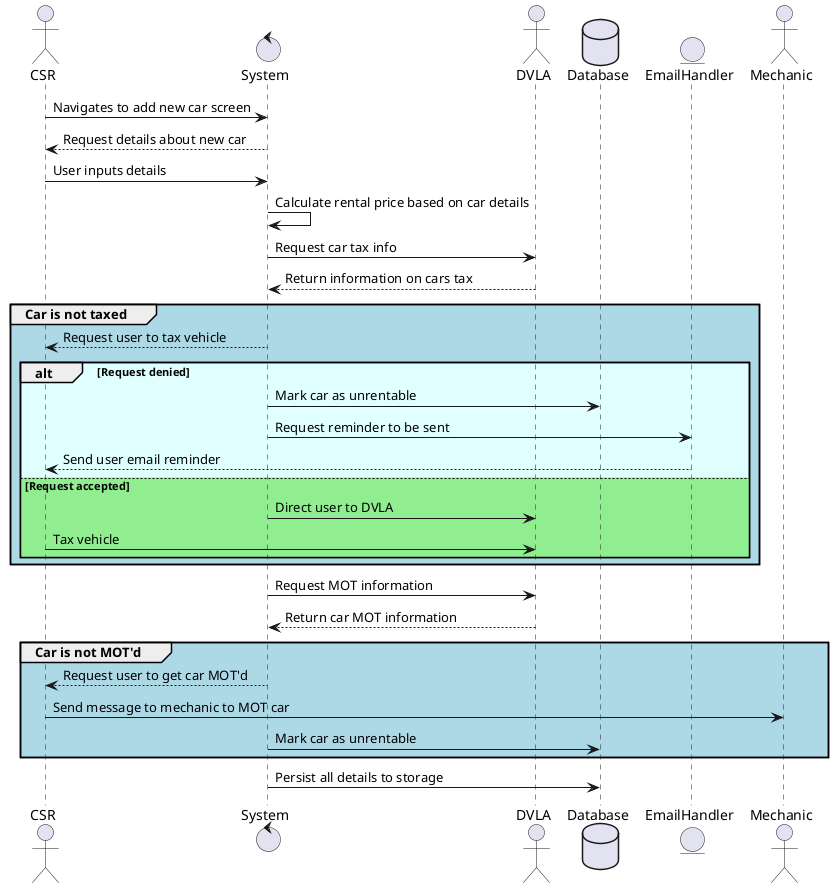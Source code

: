 @startuml
actor CSR as csr
control System as sys
actor DVLA as dvla
database Database as db
entity EmailHandler as email
actor Mechanic as mech

csr -> sys : Navigates to add new car screen
csr <-- sys : Request details about new car
csr -> sys : User inputs details

sys -> sys : Calculate rental price based on car details
sys -> dvla : Request car tax info
sys <-- dvla : Return information on cars tax

group #LightBlue Car is not taxed
  csr <-- sys : Request user to tax vehicle
  alt #LightCyan Request denied
    sys -> db : Mark car as unrentable
    sys -> email : Request reminder to be sent
    csr <-- email : Send user email reminder
  else #LightGreen Request accepted
    sys -> dvla : Direct user to DVLA
    csr -> dvla : Tax vehicle
  end
end

sys -> dvla : Request MOT information
sys <-- dvla : Return car MOT information
group #LightBlue Car is not MOT'd
  csr <-- sys : Request user to get car MOT'd
  csr -> mech : Send message to mechanic to MOT car
  sys -> db : Mark car as unrentable
end
sys -> db : Persist all details to storage
@enduml